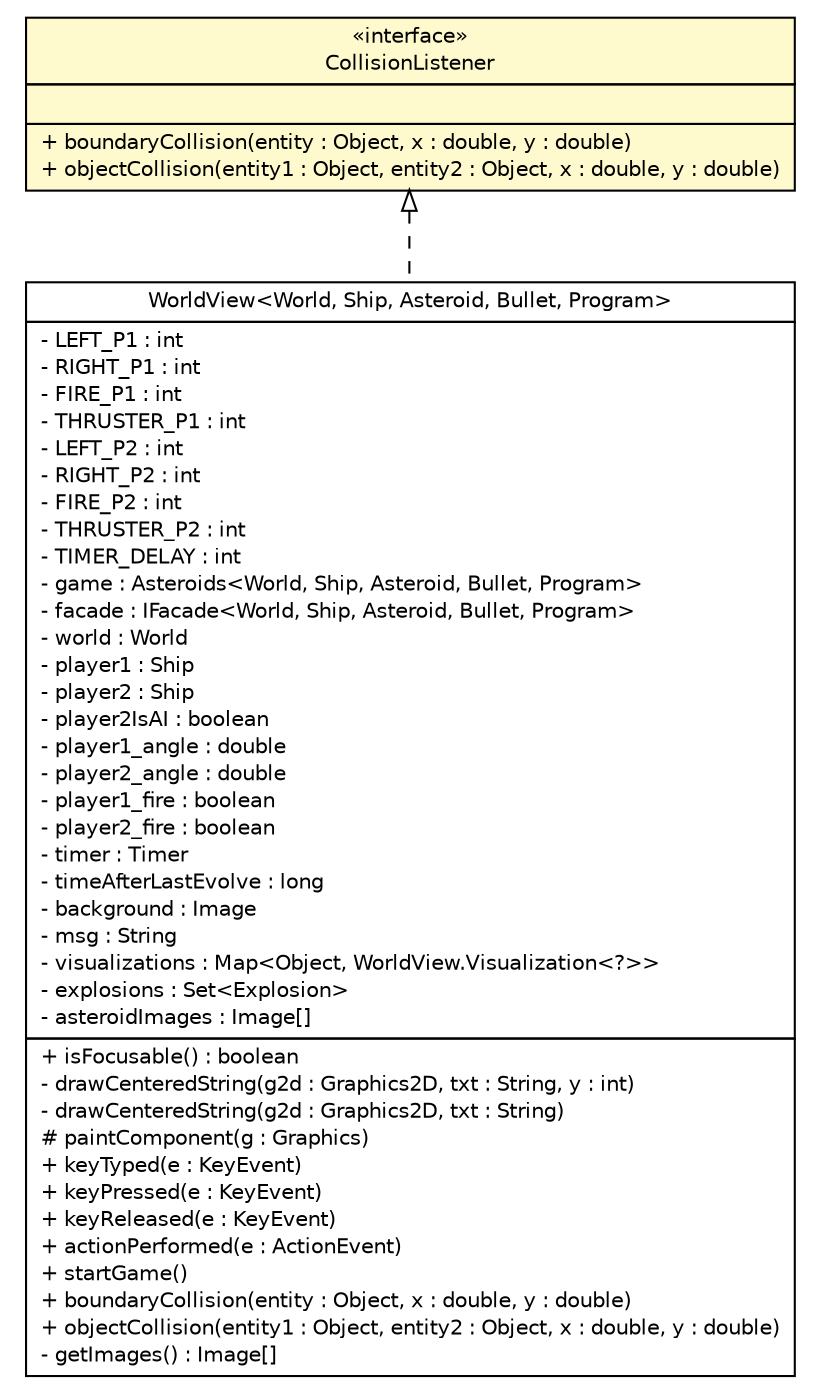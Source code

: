 #!/usr/local/bin/dot
#
# Class diagram 
# Generated by UMLGraph version R5_6 (http://www.umlgraph.org/)
#

digraph G {
	edge [fontname="Helvetica",fontsize=10,labelfontname="Helvetica",labelfontsize=10];
	node [fontname="Helvetica",fontsize=10,shape=plaintext];
	nodesep=0.25;
	ranksep=0.5;
	// main.CollisionListener
	c6916 [label=<<table title="main.CollisionListener" border="0" cellborder="1" cellspacing="0" cellpadding="2" port="p" bgcolor="lemonChiffon" href="./CollisionListener.html">
		<tr><td><table border="0" cellspacing="0" cellpadding="1">
<tr><td align="center" balign="center"> &#171;interface&#187; </td></tr>
<tr><td align="center" balign="center"> CollisionListener </td></tr>
		</table></td></tr>
		<tr><td><table border="0" cellspacing="0" cellpadding="1">
<tr><td align="left" balign="left">  </td></tr>
		</table></td></tr>
		<tr><td><table border="0" cellspacing="0" cellpadding="1">
<tr><td align="left" balign="left"> + boundaryCollision(entity : Object, x : double, y : double) </td></tr>
<tr><td align="left" balign="left"> + objectCollision(entity1 : Object, entity2 : Object, x : double, y : double) </td></tr>
		</table></td></tr>
		</table>>, URL="./CollisionListener.html", fontname="Helvetica", fontcolor="black", fontsize=10.0];
	// main.WorldView<World, Ship, Asteroid, Bullet, Program>
	c6917 [label=<<table title="main.WorldView" border="0" cellborder="1" cellspacing="0" cellpadding="2" port="p" href="./WorldView.html">
		<tr><td><table border="0" cellspacing="0" cellpadding="1">
<tr><td align="center" balign="center"> WorldView&lt;World, Ship, Asteroid, Bullet, Program&gt; </td></tr>
		</table></td></tr>
		<tr><td><table border="0" cellspacing="0" cellpadding="1">
<tr><td align="left" balign="left"> - LEFT_P1 : int </td></tr>
<tr><td align="left" balign="left"> - RIGHT_P1 : int </td></tr>
<tr><td align="left" balign="left"> - FIRE_P1 : int </td></tr>
<tr><td align="left" balign="left"> - THRUSTER_P1 : int </td></tr>
<tr><td align="left" balign="left"> - LEFT_P2 : int </td></tr>
<tr><td align="left" balign="left"> - RIGHT_P2 : int </td></tr>
<tr><td align="left" balign="left"> - FIRE_P2 : int </td></tr>
<tr><td align="left" balign="left"> - THRUSTER_P2 : int </td></tr>
<tr><td align="left" balign="left"> - TIMER_DELAY : int </td></tr>
<tr><td align="left" balign="left"> - game : Asteroids&lt;World, Ship, Asteroid, Bullet, Program&gt; </td></tr>
<tr><td align="left" balign="left"> - facade : IFacade&lt;World, Ship, Asteroid, Bullet, Program&gt; </td></tr>
<tr><td align="left" balign="left"> - world : World </td></tr>
<tr><td align="left" balign="left"> - player1 : Ship </td></tr>
<tr><td align="left" balign="left"> - player2 : Ship </td></tr>
<tr><td align="left" balign="left"> - player2IsAI : boolean </td></tr>
<tr><td align="left" balign="left"> - player1_angle : double </td></tr>
<tr><td align="left" balign="left"> - player2_angle : double </td></tr>
<tr><td align="left" balign="left"> - player1_fire : boolean </td></tr>
<tr><td align="left" balign="left"> - player2_fire : boolean </td></tr>
<tr><td align="left" balign="left"> - timer : Timer </td></tr>
<tr><td align="left" balign="left"> - timeAfterLastEvolve : long </td></tr>
<tr><td align="left" balign="left"> - background : Image </td></tr>
<tr><td align="left" balign="left"> - msg : String </td></tr>
<tr><td align="left" balign="left"> - visualizations : Map&lt;Object, WorldView.Visualization&lt;?&gt;&gt; </td></tr>
<tr><td align="left" balign="left"> - explosions : Set&lt;Explosion&gt; </td></tr>
<tr><td align="left" balign="left"> - asteroidImages : Image[] </td></tr>
		</table></td></tr>
		<tr><td><table border="0" cellspacing="0" cellpadding="1">
<tr><td align="left" balign="left"> + isFocusable() : boolean </td></tr>
<tr><td align="left" balign="left"> - drawCenteredString(g2d : Graphics2D, txt : String, y : int) </td></tr>
<tr><td align="left" balign="left"> - drawCenteredString(g2d : Graphics2D, txt : String) </td></tr>
<tr><td align="left" balign="left"> # paintComponent(g : Graphics) </td></tr>
<tr><td align="left" balign="left"> + keyTyped(e : KeyEvent) </td></tr>
<tr><td align="left" balign="left"> + keyPressed(e : KeyEvent) </td></tr>
<tr><td align="left" balign="left"> + keyReleased(e : KeyEvent) </td></tr>
<tr><td align="left" balign="left"> + actionPerformed(e : ActionEvent) </td></tr>
<tr><td align="left" balign="left"> + startGame() </td></tr>
<tr><td align="left" balign="left"> + boundaryCollision(entity : Object, x : double, y : double) </td></tr>
<tr><td align="left" balign="left"> + objectCollision(entity1 : Object, entity2 : Object, x : double, y : double) </td></tr>
<tr><td align="left" balign="left"> - getImages() : Image[] </td></tr>
		</table></td></tr>
		</table>>, URL="./WorldView.html", fontname="Helvetica", fontcolor="black", fontsize=10.0];
	//main.WorldView<World, Ship, Asteroid, Bullet, Program> implements main.CollisionListener
	c6916:p -> c6917:p [dir=back,arrowtail=empty,style=dashed];
}

